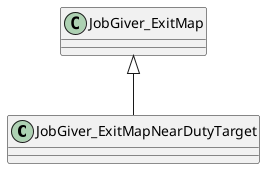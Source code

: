 @startuml
class JobGiver_ExitMapNearDutyTarget {
}
JobGiver_ExitMap <|-- JobGiver_ExitMapNearDutyTarget
@enduml
